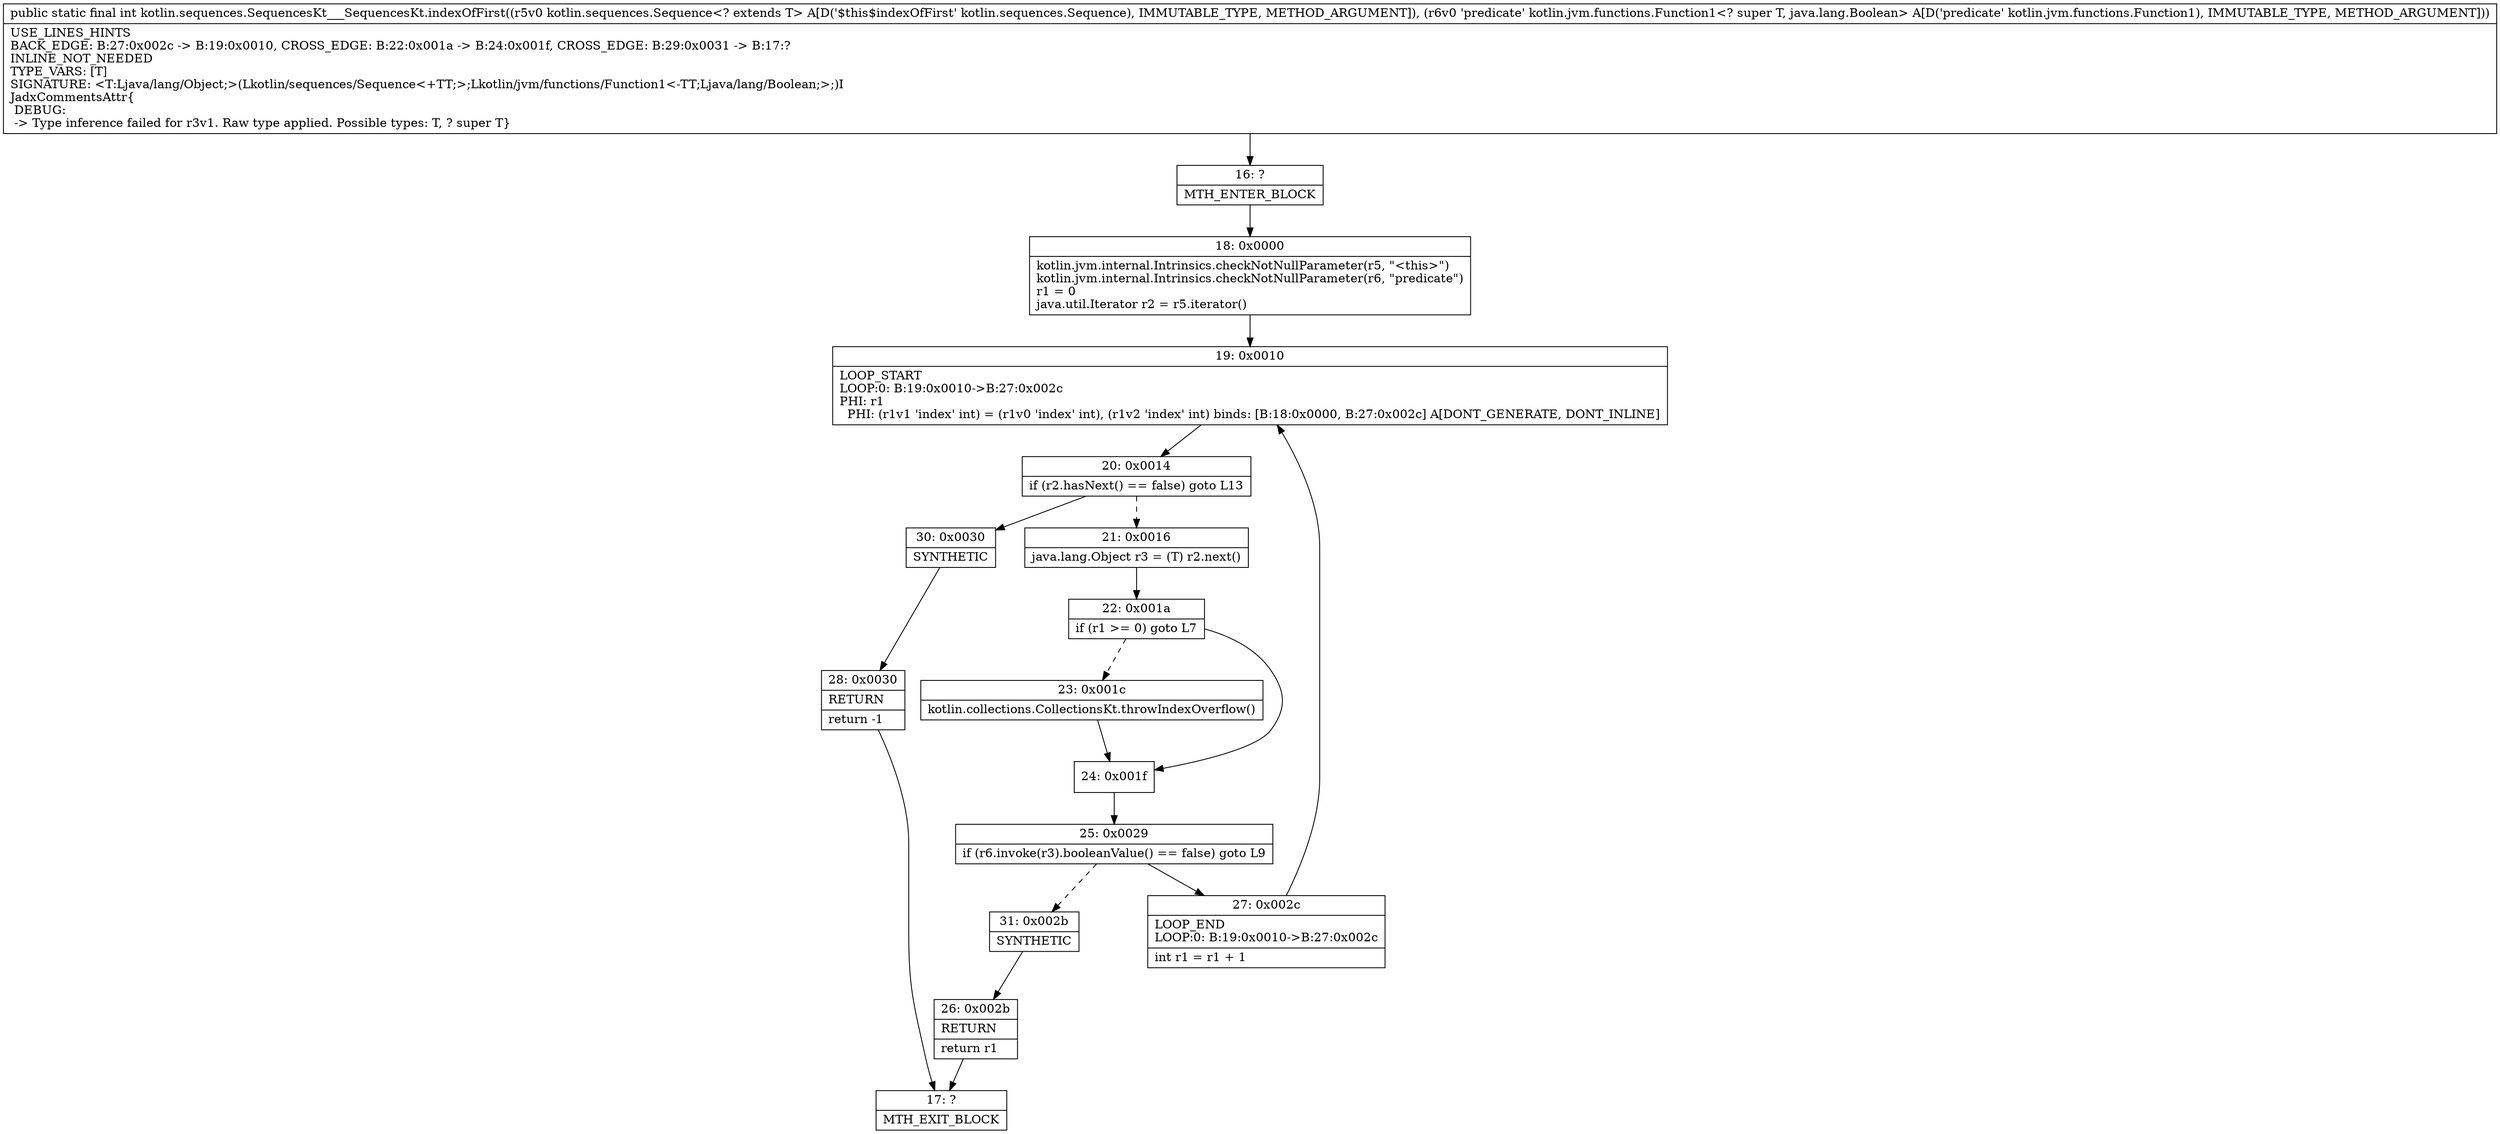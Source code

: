 digraph "CFG forkotlin.sequences.SequencesKt___SequencesKt.indexOfFirst(Lkotlin\/sequences\/Sequence;Lkotlin\/jvm\/functions\/Function1;)I" {
Node_16 [shape=record,label="{16\:\ ?|MTH_ENTER_BLOCK\l}"];
Node_18 [shape=record,label="{18\:\ 0x0000|kotlin.jvm.internal.Intrinsics.checkNotNullParameter(r5, \"\<this\>\")\lkotlin.jvm.internal.Intrinsics.checkNotNullParameter(r6, \"predicate\")\lr1 = 0\ljava.util.Iterator r2 = r5.iterator()\l}"];
Node_19 [shape=record,label="{19\:\ 0x0010|LOOP_START\lLOOP:0: B:19:0x0010\-\>B:27:0x002c\lPHI: r1 \l  PHI: (r1v1 'index' int) = (r1v0 'index' int), (r1v2 'index' int) binds: [B:18:0x0000, B:27:0x002c] A[DONT_GENERATE, DONT_INLINE]\l}"];
Node_20 [shape=record,label="{20\:\ 0x0014|if (r2.hasNext() == false) goto L13\l}"];
Node_21 [shape=record,label="{21\:\ 0x0016|java.lang.Object r3 = (T) r2.next()\l}"];
Node_22 [shape=record,label="{22\:\ 0x001a|if (r1 \>= 0) goto L7\l}"];
Node_23 [shape=record,label="{23\:\ 0x001c|kotlin.collections.CollectionsKt.throwIndexOverflow()\l}"];
Node_24 [shape=record,label="{24\:\ 0x001f}"];
Node_25 [shape=record,label="{25\:\ 0x0029|if (r6.invoke(r3).booleanValue() == false) goto L9\l}"];
Node_27 [shape=record,label="{27\:\ 0x002c|LOOP_END\lLOOP:0: B:19:0x0010\-\>B:27:0x002c\l|int r1 = r1 + 1\l}"];
Node_31 [shape=record,label="{31\:\ 0x002b|SYNTHETIC\l}"];
Node_26 [shape=record,label="{26\:\ 0x002b|RETURN\l|return r1\l}"];
Node_17 [shape=record,label="{17\:\ ?|MTH_EXIT_BLOCK\l}"];
Node_30 [shape=record,label="{30\:\ 0x0030|SYNTHETIC\l}"];
Node_28 [shape=record,label="{28\:\ 0x0030|RETURN\l|return \-1\l}"];
MethodNode[shape=record,label="{public static final int kotlin.sequences.SequencesKt___SequencesKt.indexOfFirst((r5v0 kotlin.sequences.Sequence\<? extends T\> A[D('$this$indexOfFirst' kotlin.sequences.Sequence), IMMUTABLE_TYPE, METHOD_ARGUMENT]), (r6v0 'predicate' kotlin.jvm.functions.Function1\<? super T, java.lang.Boolean\> A[D('predicate' kotlin.jvm.functions.Function1), IMMUTABLE_TYPE, METHOD_ARGUMENT]))  | USE_LINES_HINTS\lBACK_EDGE: B:27:0x002c \-\> B:19:0x0010, CROSS_EDGE: B:22:0x001a \-\> B:24:0x001f, CROSS_EDGE: B:29:0x0031 \-\> B:17:?\lINLINE_NOT_NEEDED\lTYPE_VARS: [T]\lSIGNATURE: \<T:Ljava\/lang\/Object;\>(Lkotlin\/sequences\/Sequence\<+TT;\>;Lkotlin\/jvm\/functions\/Function1\<\-TT;Ljava\/lang\/Boolean;\>;)I\lJadxCommentsAttr\{\l DEBUG: \l \-\> Type inference failed for r3v1. Raw type applied. Possible types: T, ? super T\}\l}"];
MethodNode -> Node_16;Node_16 -> Node_18;
Node_18 -> Node_19;
Node_19 -> Node_20;
Node_20 -> Node_21[style=dashed];
Node_20 -> Node_30;
Node_21 -> Node_22;
Node_22 -> Node_23[style=dashed];
Node_22 -> Node_24;
Node_23 -> Node_24;
Node_24 -> Node_25;
Node_25 -> Node_27;
Node_25 -> Node_31[style=dashed];
Node_27 -> Node_19;
Node_31 -> Node_26;
Node_26 -> Node_17;
Node_30 -> Node_28;
Node_28 -> Node_17;
}

